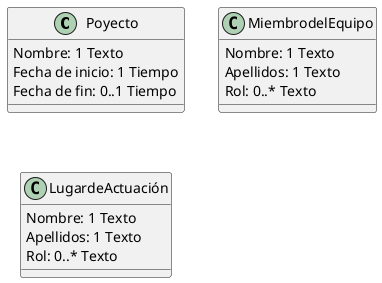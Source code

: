 @startuml
class Poyecto{
Nombre: 1 Texto
Fecha de inicio: 1 Tiempo
Fecha de fin: 0..1 Tiempo
}

class MiembrodelEquipo{
Nombre: 1 Texto
Apellidos: 1 Texto
Rol: 0..* Texto
}
class LugardeActuación{
Nombre: 1 Texto
Apellidos: 1 Texto
Rol: 0..* Texto
}
@enduml